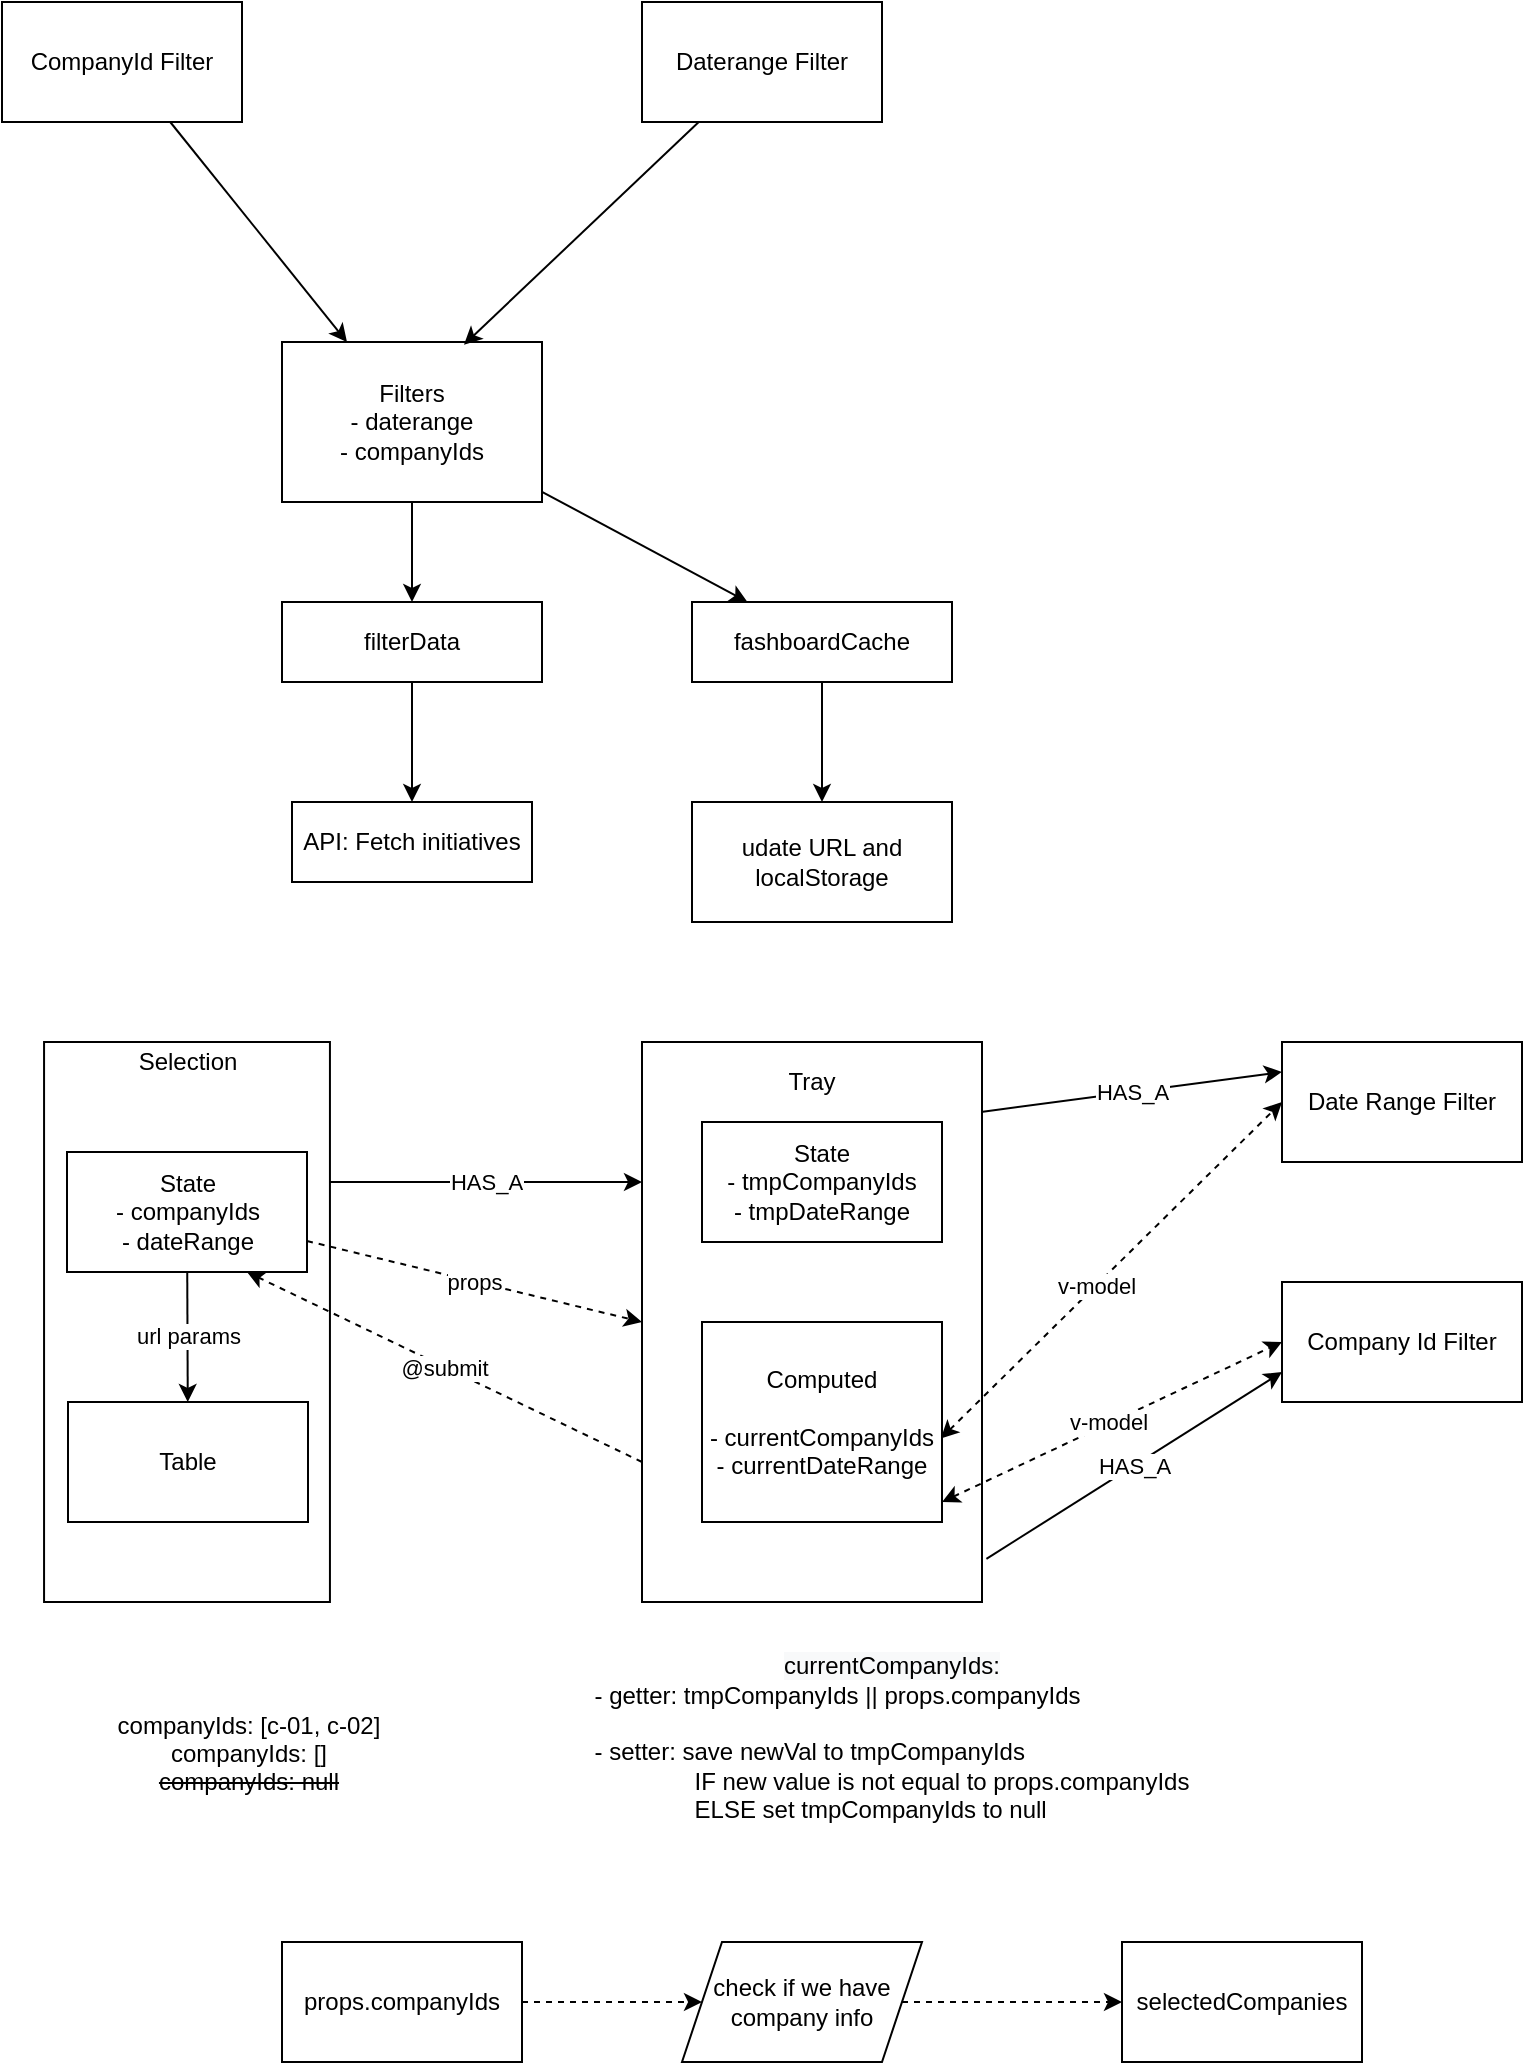 <mxfile version="14.4.4" type="github"><diagram id="kKwHiMIrFEdmWUaHS6Eg" name="Page-1"><mxGraphModel dx="815" dy="449" grid="1" gridSize="10" guides="1" tooltips="1" connect="1" arrows="1" fold="1" page="1" pageScale="1" pageWidth="850" pageHeight="1100" math="0" shadow="0"><root><mxCell id="0"/><mxCell id="1" parent="0"/><mxCell id="TRfXmzB1axwGLPm74W_P-10" value="" style="edgeStyle=none;rounded=0;orthogonalLoop=1;jettySize=auto;html=1;" edge="1" parent="1" source="TRfXmzB1axwGLPm74W_P-1" target="TRfXmzB1axwGLPm74W_P-9"><mxGeometry relative="1" as="geometry"/></mxCell><mxCell id="TRfXmzB1axwGLPm74W_P-13" value="" style="edgeStyle=none;rounded=0;orthogonalLoop=1;jettySize=auto;html=1;" edge="1" parent="1" source="TRfXmzB1axwGLPm74W_P-1" target="TRfXmzB1axwGLPm74W_P-12"><mxGeometry relative="1" as="geometry"/></mxCell><mxCell id="TRfXmzB1axwGLPm74W_P-1" value="Filters&lt;br&gt;- daterange&lt;br&gt;- companyIds" style="rounded=0;whiteSpace=wrap;html=1;" vertex="1" parent="1"><mxGeometry x="220" y="210" width="130" height="80" as="geometry"/></mxCell><mxCell id="TRfXmzB1axwGLPm74W_P-3" value="API: Fetch initiatives" style="rounded=0;whiteSpace=wrap;html=1;" vertex="1" parent="1"><mxGeometry x="225" y="440" width="120" height="40" as="geometry"/></mxCell><mxCell id="TRfXmzB1axwGLPm74W_P-8" style="edgeStyle=none;rounded=0;orthogonalLoop=1;jettySize=auto;html=1;entryX=0.7;entryY=0.017;entryDx=0;entryDy=0;entryPerimeter=0;" edge="1" parent="1" source="TRfXmzB1axwGLPm74W_P-5" target="TRfXmzB1axwGLPm74W_P-1"><mxGeometry relative="1" as="geometry"/></mxCell><mxCell id="TRfXmzB1axwGLPm74W_P-5" value="Daterange Filter" style="rounded=0;whiteSpace=wrap;html=1;" vertex="1" parent="1"><mxGeometry x="400" y="40" width="120" height="60" as="geometry"/></mxCell><mxCell id="TRfXmzB1axwGLPm74W_P-7" style="rounded=0;orthogonalLoop=1;jettySize=auto;html=1;entryX=0.25;entryY=0;entryDx=0;entryDy=0;" edge="1" parent="1" source="TRfXmzB1axwGLPm74W_P-6" target="TRfXmzB1axwGLPm74W_P-1"><mxGeometry relative="1" as="geometry"/></mxCell><mxCell id="TRfXmzB1axwGLPm74W_P-6" value="CompanyId Filter" style="rounded=0;whiteSpace=wrap;html=1;" vertex="1" parent="1"><mxGeometry x="80" y="40" width="120" height="60" as="geometry"/></mxCell><mxCell id="TRfXmzB1axwGLPm74W_P-11" style="edgeStyle=none;rounded=0;orthogonalLoop=1;jettySize=auto;html=1;entryX=0.5;entryY=0;entryDx=0;entryDy=0;" edge="1" parent="1" source="TRfXmzB1axwGLPm74W_P-9" target="TRfXmzB1axwGLPm74W_P-3"><mxGeometry relative="1" as="geometry"/></mxCell><mxCell id="TRfXmzB1axwGLPm74W_P-9" value="filterData" style="rounded=0;whiteSpace=wrap;html=1;" vertex="1" parent="1"><mxGeometry x="220" y="340" width="130" height="40" as="geometry"/></mxCell><mxCell id="TRfXmzB1axwGLPm74W_P-15" value="" style="edgeStyle=none;rounded=0;orthogonalLoop=1;jettySize=auto;html=1;" edge="1" parent="1" source="TRfXmzB1axwGLPm74W_P-12" target="TRfXmzB1axwGLPm74W_P-14"><mxGeometry relative="1" as="geometry"/></mxCell><mxCell id="TRfXmzB1axwGLPm74W_P-12" value="fashboardCache" style="rounded=0;whiteSpace=wrap;html=1;" vertex="1" parent="1"><mxGeometry x="425" y="340" width="130" height="40" as="geometry"/></mxCell><mxCell id="TRfXmzB1axwGLPm74W_P-14" value="udate URL and localStorage" style="rounded=0;whiteSpace=wrap;html=1;" vertex="1" parent="1"><mxGeometry x="425" y="440" width="130" height="60" as="geometry"/></mxCell><mxCell id="TRfXmzB1axwGLPm74W_P-28" value="HAS_A" style="edgeStyle=none;rounded=0;orthogonalLoop=1;jettySize=auto;html=1;entryX=0;entryY=0.25;entryDx=0;entryDy=0;exitX=1;exitY=0.25;exitDx=0;exitDy=0;" edge="1" parent="1" source="TRfXmzB1axwGLPm74W_P-23" target="TRfXmzB1axwGLPm74W_P-26"><mxGeometry relative="1" as="geometry"/></mxCell><mxCell id="TRfXmzB1axwGLPm74W_P-23" value="" style="rounded=0;whiteSpace=wrap;html=1;" vertex="1" parent="1"><mxGeometry x="101.03" y="560" width="142.94" height="280" as="geometry"/></mxCell><mxCell id="TRfXmzB1axwGLPm74W_P-24" value="Selection" style="text;html=1;strokeColor=none;fillColor=none;align=center;verticalAlign=middle;whiteSpace=wrap;rounded=0;" vertex="1" parent="1"><mxGeometry x="152.5" y="560" width="40" height="20" as="geometry"/></mxCell><mxCell id="TRfXmzB1axwGLPm74W_P-29" value="props" style="edgeStyle=none;rounded=0;orthogonalLoop=1;jettySize=auto;html=1;entryX=0;entryY=0.5;entryDx=0;entryDy=0;dashed=1;" edge="1" parent="1" source="TRfXmzB1axwGLPm74W_P-25" target="TRfXmzB1axwGLPm74W_P-26"><mxGeometry relative="1" as="geometry"/></mxCell><mxCell id="TRfXmzB1axwGLPm74W_P-46" value="url params" style="edgeStyle=none;rounded=0;orthogonalLoop=1;jettySize=auto;html=1;startArrow=none;startFill=0;" edge="1" parent="1" source="TRfXmzB1axwGLPm74W_P-25" target="TRfXmzB1axwGLPm74W_P-45"><mxGeometry relative="1" as="geometry"/></mxCell><mxCell id="TRfXmzB1axwGLPm74W_P-25" value="State&lt;br&gt;- companyIds&lt;br&gt;- dateRange" style="rounded=0;whiteSpace=wrap;html=1;" vertex="1" parent="1"><mxGeometry x="112.5" y="615" width="120" height="60" as="geometry"/></mxCell><mxCell id="TRfXmzB1axwGLPm74W_P-47" value="HAS_A" style="edgeStyle=none;rounded=0;orthogonalLoop=1;jettySize=auto;html=1;entryX=0;entryY=0.25;entryDx=0;entryDy=0;startArrow=none;startFill=0;exitX=0.997;exitY=0.125;exitDx=0;exitDy=0;exitPerimeter=0;" edge="1" parent="1" source="TRfXmzB1axwGLPm74W_P-26" target="TRfXmzB1axwGLPm74W_P-31"><mxGeometry relative="1" as="geometry"/></mxCell><mxCell id="TRfXmzB1axwGLPm74W_P-48" value="HAS_A" style="edgeStyle=none;rounded=0;orthogonalLoop=1;jettySize=auto;html=1;entryX=0;entryY=0.75;entryDx=0;entryDy=0;startArrow=none;startFill=0;exitX=1.013;exitY=0.923;exitDx=0;exitDy=0;exitPerimeter=0;" edge="1" parent="1" source="TRfXmzB1axwGLPm74W_P-26" target="TRfXmzB1axwGLPm74W_P-32"><mxGeometry relative="1" as="geometry"/></mxCell><mxCell id="TRfXmzB1axwGLPm74W_P-26" value="" style="rounded=0;whiteSpace=wrap;html=1;" vertex="1" parent="1"><mxGeometry x="400" y="560" width="170" height="280" as="geometry"/></mxCell><mxCell id="TRfXmzB1axwGLPm74W_P-27" value="Tray" style="text;html=1;strokeColor=none;fillColor=none;align=center;verticalAlign=middle;whiteSpace=wrap;rounded=0;" vertex="1" parent="1"><mxGeometry x="465" y="570" width="40" height="20" as="geometry"/></mxCell><mxCell id="TRfXmzB1axwGLPm74W_P-30" value="@submit" style="endArrow=classic;html=1;dashed=1;entryX=0.75;entryY=1;entryDx=0;entryDy=0;exitX=0;exitY=0.75;exitDx=0;exitDy=0;" edge="1" parent="1" source="TRfXmzB1axwGLPm74W_P-26" target="TRfXmzB1axwGLPm74W_P-25"><mxGeometry width="50" height="50" relative="1" as="geometry"><mxPoint x="360" y="640" as="sourcePoint"/><mxPoint x="410" y="590" as="targetPoint"/></mxGeometry></mxCell><mxCell id="TRfXmzB1axwGLPm74W_P-31" value="Date Range Filter" style="rounded=0;whiteSpace=wrap;html=1;" vertex="1" parent="1"><mxGeometry x="720" y="560" width="120" height="60" as="geometry"/></mxCell><mxCell id="TRfXmzB1axwGLPm74W_P-32" value="Company Id Filter" style="rounded=0;whiteSpace=wrap;html=1;" vertex="1" parent="1"><mxGeometry x="720" y="680" width="120" height="60" as="geometry"/></mxCell><mxCell id="TRfXmzB1axwGLPm74W_P-33" value="State&lt;br&gt;- tmpCompanyIds&lt;br&gt;- tmpDateRange" style="rounded=0;whiteSpace=wrap;html=1;" vertex="1" parent="1"><mxGeometry x="430" y="600" width="120" height="60" as="geometry"/></mxCell><mxCell id="TRfXmzB1axwGLPm74W_P-35" style="edgeStyle=none;rounded=0;orthogonalLoop=1;jettySize=auto;html=1;entryX=0;entryY=0.5;entryDx=0;entryDy=0;dashed=1;startArrow=classic;startFill=1;exitX=0.995;exitY=0.583;exitDx=0;exitDy=0;exitPerimeter=0;" edge="1" parent="1" source="TRfXmzB1axwGLPm74W_P-34" target="TRfXmzB1axwGLPm74W_P-31"><mxGeometry relative="1" as="geometry"/></mxCell><mxCell id="TRfXmzB1axwGLPm74W_P-43" value="v-model" style="edgeLabel;html=1;align=center;verticalAlign=middle;resizable=0;points=[];" vertex="1" connectable="0" parent="TRfXmzB1axwGLPm74W_P-35"><mxGeometry x="-0.089" relative="1" as="geometry"><mxPoint as="offset"/></mxGeometry></mxCell><mxCell id="TRfXmzB1axwGLPm74W_P-36" style="edgeStyle=none;rounded=0;orthogonalLoop=1;jettySize=auto;html=1;entryX=0;entryY=0.5;entryDx=0;entryDy=0;dashed=1;startArrow=classic;startFill=1;" edge="1" parent="1" source="TRfXmzB1axwGLPm74W_P-34" target="TRfXmzB1axwGLPm74W_P-32"><mxGeometry relative="1" as="geometry"><Array as="points"><mxPoint x="550" y="790"/></Array></mxGeometry></mxCell><mxCell id="TRfXmzB1axwGLPm74W_P-44" value="v-model" style="edgeLabel;html=1;align=center;verticalAlign=middle;resizable=0;points=[];" vertex="1" connectable="0" parent="TRfXmzB1axwGLPm74W_P-36"><mxGeometry x="-0.021" y="1" relative="1" as="geometry"><mxPoint as="offset"/></mxGeometry></mxCell><mxCell id="TRfXmzB1axwGLPm74W_P-34" value="Computed&lt;br&gt;&lt;br&gt;- currentCompanyIds&lt;br&gt;- currentDateRange" style="rounded=0;whiteSpace=wrap;html=1;" vertex="1" parent="1"><mxGeometry x="430" y="700" width="120" height="100" as="geometry"/></mxCell><mxCell id="TRfXmzB1axwGLPm74W_P-37" value="&lt;span style=&quot;color: rgb(0 , 0 , 0) ; font-family: &amp;#34;helvetica&amp;#34; ; font-size: 12px ; font-style: normal ; font-weight: 400 ; letter-spacing: normal ; text-indent: 0px ; text-transform: none ; word-spacing: 0px ; background-color: rgb(248 , 249 , 250) ; display: inline ; float: none&quot;&gt;currentCompanyIds:&lt;br&gt;&lt;div style=&quot;text-align: left&quot;&gt;- getter: tmpCompanyIds || props.companyIds&lt;/div&gt;&lt;div style=&quot;text-align: left&quot;&gt;&lt;br&gt;&lt;/div&gt;&lt;div style=&quot;text-align: left&quot;&gt;- setter: save newVal to tmpCompanyIds&lt;/div&gt;&lt;div style=&quot;text-align: left&quot;&gt;&amp;nbsp; &amp;nbsp; &amp;nbsp; &amp;nbsp; &amp;nbsp; &amp;nbsp; &amp;nbsp; &amp;nbsp;IF new value is not equal to props.companyIds&lt;/div&gt;&lt;div style=&quot;text-align: left&quot;&gt;&amp;nbsp; &amp;nbsp; &amp;nbsp; &amp;nbsp; &amp;nbsp; &amp;nbsp; &amp;nbsp; &amp;nbsp;ELSE set&amp;nbsp;tmpCompanyIds to null&lt;/div&gt;&lt;span style=&quot;text-align: left&quot;&gt;&lt;br&gt;&lt;/span&gt;&lt;/span&gt;" style="text;html=1;strokeColor=none;fillColor=none;align=center;verticalAlign=middle;whiteSpace=wrap;rounded=0;" vertex="1" parent="1"><mxGeometry x="350" y="870" width="350" height="90" as="geometry"/></mxCell><mxCell id="TRfXmzB1axwGLPm74W_P-41" value="" style="edgeStyle=none;rounded=0;orthogonalLoop=1;jettySize=auto;html=1;dashed=1;startArrow=none;startFill=0;" edge="1" parent="1" source="TRfXmzB1axwGLPm74W_P-38" target="TRfXmzB1axwGLPm74W_P-40"><mxGeometry relative="1" as="geometry"/></mxCell><mxCell id="TRfXmzB1axwGLPm74W_P-38" value="props.companyIds" style="rounded=0;whiteSpace=wrap;html=1;" vertex="1" parent="1"><mxGeometry x="220" y="1010" width="120" height="60" as="geometry"/></mxCell><mxCell id="TRfXmzB1axwGLPm74W_P-39" value="selectedCompanies" style="rounded=0;whiteSpace=wrap;html=1;" vertex="1" parent="1"><mxGeometry x="640" y="1010" width="120" height="60" as="geometry"/></mxCell><mxCell id="TRfXmzB1axwGLPm74W_P-42" style="edgeStyle=none;rounded=0;orthogonalLoop=1;jettySize=auto;html=1;entryX=0;entryY=0.5;entryDx=0;entryDy=0;dashed=1;startArrow=none;startFill=0;" edge="1" parent="1" source="TRfXmzB1axwGLPm74W_P-40" target="TRfXmzB1axwGLPm74W_P-39"><mxGeometry relative="1" as="geometry"/></mxCell><mxCell id="TRfXmzB1axwGLPm74W_P-40" value="check if we have company info" style="shape=parallelogram;perimeter=parallelogramPerimeter;whiteSpace=wrap;html=1;fixedSize=1;rounded=0;" vertex="1" parent="1"><mxGeometry x="420" y="1010" width="120" height="60" as="geometry"/></mxCell><mxCell id="TRfXmzB1axwGLPm74W_P-45" value="Table" style="rounded=0;whiteSpace=wrap;html=1;" vertex="1" parent="1"><mxGeometry x="113" y="740" width="120" height="60" as="geometry"/></mxCell><mxCell id="TRfXmzB1axwGLPm74W_P-51" value="companyIds: [c-01, c-02]&lt;br&gt;companyIds: []&lt;br&gt;&lt;strike&gt;companyIds: null&lt;br&gt;&lt;br&gt;&lt;br&gt;&lt;/strike&gt;" style="text;html=1;strokeColor=none;fillColor=none;align=center;verticalAlign=middle;whiteSpace=wrap;rounded=0;" vertex="1" parent="1"><mxGeometry x="80" y="900" width="247" height="60" as="geometry"/></mxCell></root></mxGraphModel></diagram></mxfile>